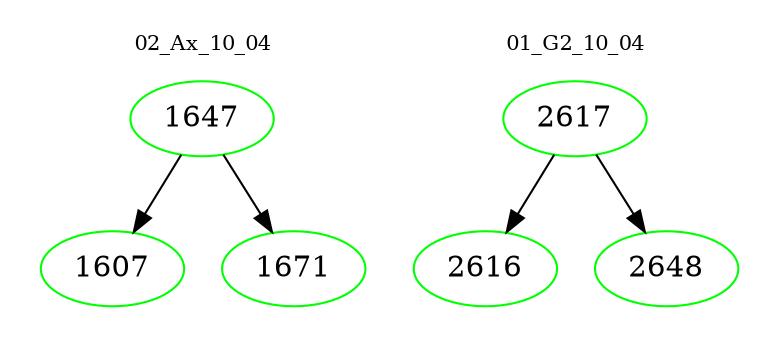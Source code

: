 digraph{
subgraph cluster_0 {
color = white
label = "02_Ax_10_04";
fontsize=10;
T0_1647 [label="1647", color="green"]
T0_1647 -> T0_1607 [color="black"]
T0_1607 [label="1607", color="green"]
T0_1647 -> T0_1671 [color="black"]
T0_1671 [label="1671", color="green"]
}
subgraph cluster_1 {
color = white
label = "01_G2_10_04";
fontsize=10;
T1_2617 [label="2617", color="green"]
T1_2617 -> T1_2616 [color="black"]
T1_2616 [label="2616", color="green"]
T1_2617 -> T1_2648 [color="black"]
T1_2648 [label="2648", color="green"]
}
}
